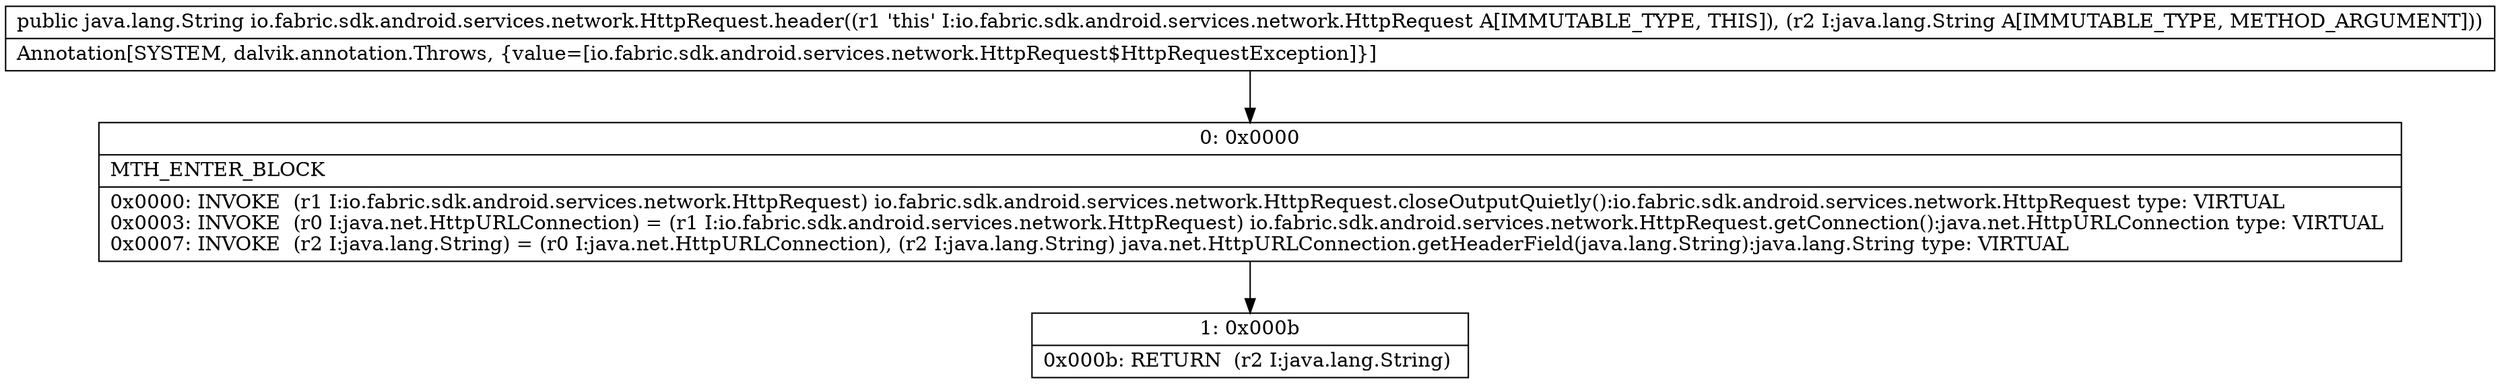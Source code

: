 digraph "CFG forio.fabric.sdk.android.services.network.HttpRequest.header(Ljava\/lang\/String;)Ljava\/lang\/String;" {
Node_0 [shape=record,label="{0\:\ 0x0000|MTH_ENTER_BLOCK\l|0x0000: INVOKE  (r1 I:io.fabric.sdk.android.services.network.HttpRequest) io.fabric.sdk.android.services.network.HttpRequest.closeOutputQuietly():io.fabric.sdk.android.services.network.HttpRequest type: VIRTUAL \l0x0003: INVOKE  (r0 I:java.net.HttpURLConnection) = (r1 I:io.fabric.sdk.android.services.network.HttpRequest) io.fabric.sdk.android.services.network.HttpRequest.getConnection():java.net.HttpURLConnection type: VIRTUAL \l0x0007: INVOKE  (r2 I:java.lang.String) = (r0 I:java.net.HttpURLConnection), (r2 I:java.lang.String) java.net.HttpURLConnection.getHeaderField(java.lang.String):java.lang.String type: VIRTUAL \l}"];
Node_1 [shape=record,label="{1\:\ 0x000b|0x000b: RETURN  (r2 I:java.lang.String) \l}"];
MethodNode[shape=record,label="{public java.lang.String io.fabric.sdk.android.services.network.HttpRequest.header((r1 'this' I:io.fabric.sdk.android.services.network.HttpRequest A[IMMUTABLE_TYPE, THIS]), (r2 I:java.lang.String A[IMMUTABLE_TYPE, METHOD_ARGUMENT]))  | Annotation[SYSTEM, dalvik.annotation.Throws, \{value=[io.fabric.sdk.android.services.network.HttpRequest$HttpRequestException]\}]\l}"];
MethodNode -> Node_0;
Node_0 -> Node_1;
}

